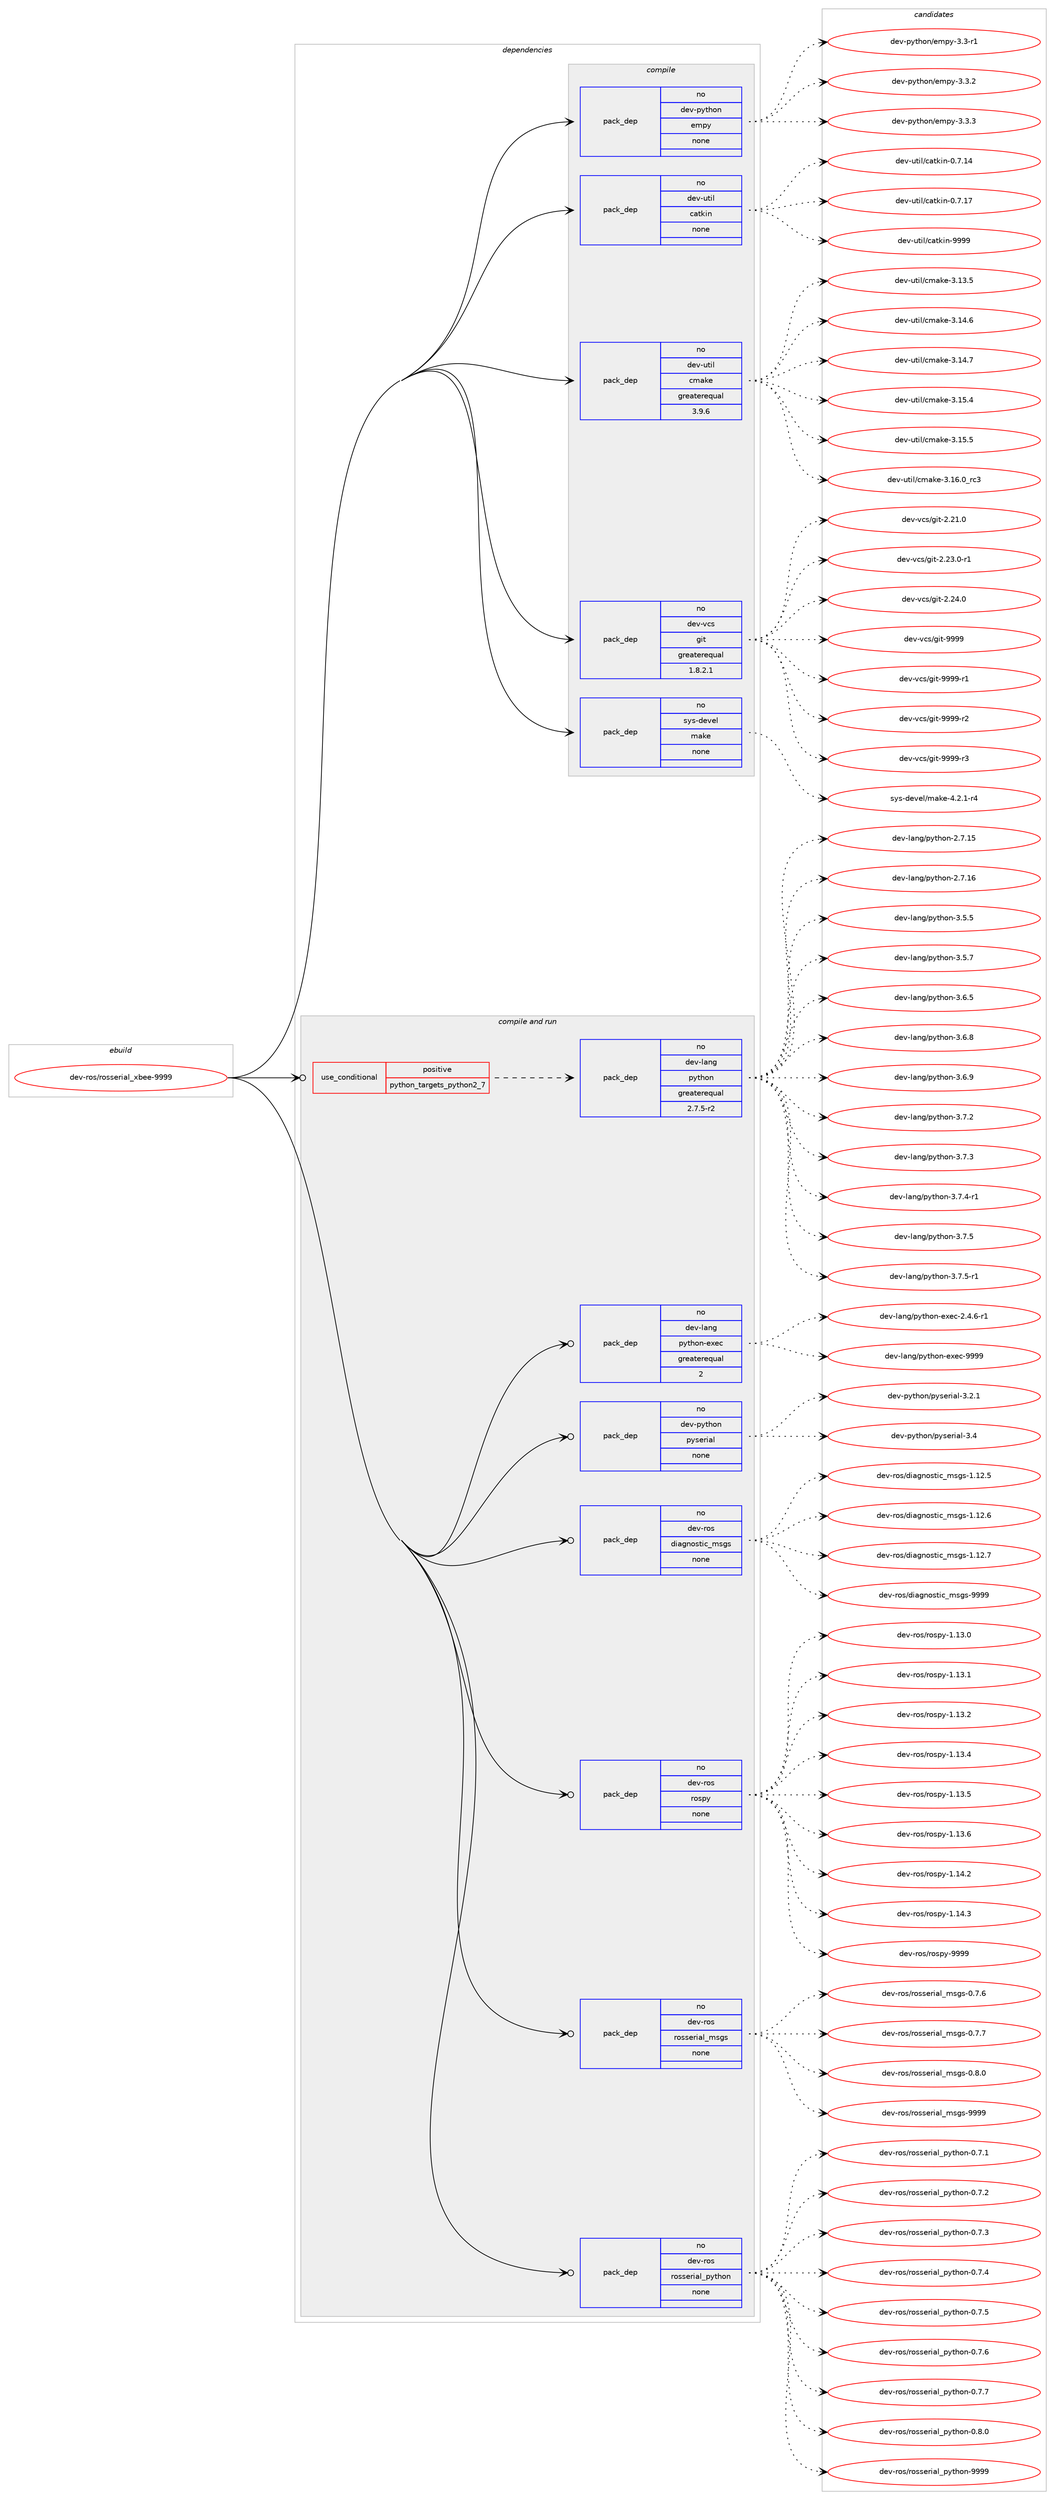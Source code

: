 digraph prolog {

# *************
# Graph options
# *************

newrank=true;
concentrate=true;
compound=true;
graph [rankdir=LR,fontname=Helvetica,fontsize=10,ranksep=1.5];#, ranksep=2.5, nodesep=0.2];
edge  [arrowhead=vee];
node  [fontname=Helvetica,fontsize=10];

# **********
# The ebuild
# **********

subgraph cluster_leftcol {
color=gray;
rank=same;
label=<<i>ebuild</i>>;
id [label="dev-ros/rosserial_xbee-9999", color=red, width=4, href="../dev-ros/rosserial_xbee-9999.svg"];
}

# ****************
# The dependencies
# ****************

subgraph cluster_midcol {
color=gray;
label=<<i>dependencies</i>>;
subgraph cluster_compile {
fillcolor="#eeeeee";
style=filled;
label=<<i>compile</i>>;
subgraph pack497214 {
dependency664250 [label=<<TABLE BORDER="0" CELLBORDER="1" CELLSPACING="0" CELLPADDING="4" WIDTH="220"><TR><TD ROWSPAN="6" CELLPADDING="30">pack_dep</TD></TR><TR><TD WIDTH="110">no</TD></TR><TR><TD>dev-python</TD></TR><TR><TD>empy</TD></TR><TR><TD>none</TD></TR><TR><TD></TD></TR></TABLE>>, shape=none, color=blue];
}
id:e -> dependency664250:w [weight=20,style="solid",arrowhead="vee"];
subgraph pack497215 {
dependency664251 [label=<<TABLE BORDER="0" CELLBORDER="1" CELLSPACING="0" CELLPADDING="4" WIDTH="220"><TR><TD ROWSPAN="6" CELLPADDING="30">pack_dep</TD></TR><TR><TD WIDTH="110">no</TD></TR><TR><TD>dev-util</TD></TR><TR><TD>catkin</TD></TR><TR><TD>none</TD></TR><TR><TD></TD></TR></TABLE>>, shape=none, color=blue];
}
id:e -> dependency664251:w [weight=20,style="solid",arrowhead="vee"];
subgraph pack497216 {
dependency664252 [label=<<TABLE BORDER="0" CELLBORDER="1" CELLSPACING="0" CELLPADDING="4" WIDTH="220"><TR><TD ROWSPAN="6" CELLPADDING="30">pack_dep</TD></TR><TR><TD WIDTH="110">no</TD></TR><TR><TD>dev-util</TD></TR><TR><TD>cmake</TD></TR><TR><TD>greaterequal</TD></TR><TR><TD>3.9.6</TD></TR></TABLE>>, shape=none, color=blue];
}
id:e -> dependency664252:w [weight=20,style="solid",arrowhead="vee"];
subgraph pack497217 {
dependency664253 [label=<<TABLE BORDER="0" CELLBORDER="1" CELLSPACING="0" CELLPADDING="4" WIDTH="220"><TR><TD ROWSPAN="6" CELLPADDING="30">pack_dep</TD></TR><TR><TD WIDTH="110">no</TD></TR><TR><TD>dev-vcs</TD></TR><TR><TD>git</TD></TR><TR><TD>greaterequal</TD></TR><TR><TD>1.8.2.1</TD></TR></TABLE>>, shape=none, color=blue];
}
id:e -> dependency664253:w [weight=20,style="solid",arrowhead="vee"];
subgraph pack497218 {
dependency664254 [label=<<TABLE BORDER="0" CELLBORDER="1" CELLSPACING="0" CELLPADDING="4" WIDTH="220"><TR><TD ROWSPAN="6" CELLPADDING="30">pack_dep</TD></TR><TR><TD WIDTH="110">no</TD></TR><TR><TD>sys-devel</TD></TR><TR><TD>make</TD></TR><TR><TD>none</TD></TR><TR><TD></TD></TR></TABLE>>, shape=none, color=blue];
}
id:e -> dependency664254:w [weight=20,style="solid",arrowhead="vee"];
}
subgraph cluster_compileandrun {
fillcolor="#eeeeee";
style=filled;
label=<<i>compile and run</i>>;
subgraph cond155130 {
dependency664255 [label=<<TABLE BORDER="0" CELLBORDER="1" CELLSPACING="0" CELLPADDING="4"><TR><TD ROWSPAN="3" CELLPADDING="10">use_conditional</TD></TR><TR><TD>positive</TD></TR><TR><TD>python_targets_python2_7</TD></TR></TABLE>>, shape=none, color=red];
subgraph pack497219 {
dependency664256 [label=<<TABLE BORDER="0" CELLBORDER="1" CELLSPACING="0" CELLPADDING="4" WIDTH="220"><TR><TD ROWSPAN="6" CELLPADDING="30">pack_dep</TD></TR><TR><TD WIDTH="110">no</TD></TR><TR><TD>dev-lang</TD></TR><TR><TD>python</TD></TR><TR><TD>greaterequal</TD></TR><TR><TD>2.7.5-r2</TD></TR></TABLE>>, shape=none, color=blue];
}
dependency664255:e -> dependency664256:w [weight=20,style="dashed",arrowhead="vee"];
}
id:e -> dependency664255:w [weight=20,style="solid",arrowhead="odotvee"];
subgraph pack497220 {
dependency664257 [label=<<TABLE BORDER="0" CELLBORDER="1" CELLSPACING="0" CELLPADDING="4" WIDTH="220"><TR><TD ROWSPAN="6" CELLPADDING="30">pack_dep</TD></TR><TR><TD WIDTH="110">no</TD></TR><TR><TD>dev-lang</TD></TR><TR><TD>python-exec</TD></TR><TR><TD>greaterequal</TD></TR><TR><TD>2</TD></TR></TABLE>>, shape=none, color=blue];
}
id:e -> dependency664257:w [weight=20,style="solid",arrowhead="odotvee"];
subgraph pack497221 {
dependency664258 [label=<<TABLE BORDER="0" CELLBORDER="1" CELLSPACING="0" CELLPADDING="4" WIDTH="220"><TR><TD ROWSPAN="6" CELLPADDING="30">pack_dep</TD></TR><TR><TD WIDTH="110">no</TD></TR><TR><TD>dev-python</TD></TR><TR><TD>pyserial</TD></TR><TR><TD>none</TD></TR><TR><TD></TD></TR></TABLE>>, shape=none, color=blue];
}
id:e -> dependency664258:w [weight=20,style="solid",arrowhead="odotvee"];
subgraph pack497222 {
dependency664259 [label=<<TABLE BORDER="0" CELLBORDER="1" CELLSPACING="0" CELLPADDING="4" WIDTH="220"><TR><TD ROWSPAN="6" CELLPADDING="30">pack_dep</TD></TR><TR><TD WIDTH="110">no</TD></TR><TR><TD>dev-ros</TD></TR><TR><TD>diagnostic_msgs</TD></TR><TR><TD>none</TD></TR><TR><TD></TD></TR></TABLE>>, shape=none, color=blue];
}
id:e -> dependency664259:w [weight=20,style="solid",arrowhead="odotvee"];
subgraph pack497223 {
dependency664260 [label=<<TABLE BORDER="0" CELLBORDER="1" CELLSPACING="0" CELLPADDING="4" WIDTH="220"><TR><TD ROWSPAN="6" CELLPADDING="30">pack_dep</TD></TR><TR><TD WIDTH="110">no</TD></TR><TR><TD>dev-ros</TD></TR><TR><TD>rospy</TD></TR><TR><TD>none</TD></TR><TR><TD></TD></TR></TABLE>>, shape=none, color=blue];
}
id:e -> dependency664260:w [weight=20,style="solid",arrowhead="odotvee"];
subgraph pack497224 {
dependency664261 [label=<<TABLE BORDER="0" CELLBORDER="1" CELLSPACING="0" CELLPADDING="4" WIDTH="220"><TR><TD ROWSPAN="6" CELLPADDING="30">pack_dep</TD></TR><TR><TD WIDTH="110">no</TD></TR><TR><TD>dev-ros</TD></TR><TR><TD>rosserial_msgs</TD></TR><TR><TD>none</TD></TR><TR><TD></TD></TR></TABLE>>, shape=none, color=blue];
}
id:e -> dependency664261:w [weight=20,style="solid",arrowhead="odotvee"];
subgraph pack497225 {
dependency664262 [label=<<TABLE BORDER="0" CELLBORDER="1" CELLSPACING="0" CELLPADDING="4" WIDTH="220"><TR><TD ROWSPAN="6" CELLPADDING="30">pack_dep</TD></TR><TR><TD WIDTH="110">no</TD></TR><TR><TD>dev-ros</TD></TR><TR><TD>rosserial_python</TD></TR><TR><TD>none</TD></TR><TR><TD></TD></TR></TABLE>>, shape=none, color=blue];
}
id:e -> dependency664262:w [weight=20,style="solid",arrowhead="odotvee"];
}
subgraph cluster_run {
fillcolor="#eeeeee";
style=filled;
label=<<i>run</i>>;
}
}

# **************
# The candidates
# **************

subgraph cluster_choices {
rank=same;
color=gray;
label=<<i>candidates</i>>;

subgraph choice497214 {
color=black;
nodesep=1;
choice1001011184511212111610411111047101109112121455146514511449 [label="dev-python/empy-3.3-r1", color=red, width=4,href="../dev-python/empy-3.3-r1.svg"];
choice1001011184511212111610411111047101109112121455146514650 [label="dev-python/empy-3.3.2", color=red, width=4,href="../dev-python/empy-3.3.2.svg"];
choice1001011184511212111610411111047101109112121455146514651 [label="dev-python/empy-3.3.3", color=red, width=4,href="../dev-python/empy-3.3.3.svg"];
dependency664250:e -> choice1001011184511212111610411111047101109112121455146514511449:w [style=dotted,weight="100"];
dependency664250:e -> choice1001011184511212111610411111047101109112121455146514650:w [style=dotted,weight="100"];
dependency664250:e -> choice1001011184511212111610411111047101109112121455146514651:w [style=dotted,weight="100"];
}
subgraph choice497215 {
color=black;
nodesep=1;
choice1001011184511711610510847999711610710511045484655464952 [label="dev-util/catkin-0.7.14", color=red, width=4,href="../dev-util/catkin-0.7.14.svg"];
choice1001011184511711610510847999711610710511045484655464955 [label="dev-util/catkin-0.7.17", color=red, width=4,href="../dev-util/catkin-0.7.17.svg"];
choice100101118451171161051084799971161071051104557575757 [label="dev-util/catkin-9999", color=red, width=4,href="../dev-util/catkin-9999.svg"];
dependency664251:e -> choice1001011184511711610510847999711610710511045484655464952:w [style=dotted,weight="100"];
dependency664251:e -> choice1001011184511711610510847999711610710511045484655464955:w [style=dotted,weight="100"];
dependency664251:e -> choice100101118451171161051084799971161071051104557575757:w [style=dotted,weight="100"];
}
subgraph choice497216 {
color=black;
nodesep=1;
choice1001011184511711610510847991099710710145514649514653 [label="dev-util/cmake-3.13.5", color=red, width=4,href="../dev-util/cmake-3.13.5.svg"];
choice1001011184511711610510847991099710710145514649524654 [label="dev-util/cmake-3.14.6", color=red, width=4,href="../dev-util/cmake-3.14.6.svg"];
choice1001011184511711610510847991099710710145514649524655 [label="dev-util/cmake-3.14.7", color=red, width=4,href="../dev-util/cmake-3.14.7.svg"];
choice1001011184511711610510847991099710710145514649534652 [label="dev-util/cmake-3.15.4", color=red, width=4,href="../dev-util/cmake-3.15.4.svg"];
choice1001011184511711610510847991099710710145514649534653 [label="dev-util/cmake-3.15.5", color=red, width=4,href="../dev-util/cmake-3.15.5.svg"];
choice1001011184511711610510847991099710710145514649544648951149951 [label="dev-util/cmake-3.16.0_rc3", color=red, width=4,href="../dev-util/cmake-3.16.0_rc3.svg"];
dependency664252:e -> choice1001011184511711610510847991099710710145514649514653:w [style=dotted,weight="100"];
dependency664252:e -> choice1001011184511711610510847991099710710145514649524654:w [style=dotted,weight="100"];
dependency664252:e -> choice1001011184511711610510847991099710710145514649524655:w [style=dotted,weight="100"];
dependency664252:e -> choice1001011184511711610510847991099710710145514649534652:w [style=dotted,weight="100"];
dependency664252:e -> choice1001011184511711610510847991099710710145514649534653:w [style=dotted,weight="100"];
dependency664252:e -> choice1001011184511711610510847991099710710145514649544648951149951:w [style=dotted,weight="100"];
}
subgraph choice497217 {
color=black;
nodesep=1;
choice10010111845118991154710310511645504650494648 [label="dev-vcs/git-2.21.0", color=red, width=4,href="../dev-vcs/git-2.21.0.svg"];
choice100101118451189911547103105116455046505146484511449 [label="dev-vcs/git-2.23.0-r1", color=red, width=4,href="../dev-vcs/git-2.23.0-r1.svg"];
choice10010111845118991154710310511645504650524648 [label="dev-vcs/git-2.24.0", color=red, width=4,href="../dev-vcs/git-2.24.0.svg"];
choice1001011184511899115471031051164557575757 [label="dev-vcs/git-9999", color=red, width=4,href="../dev-vcs/git-9999.svg"];
choice10010111845118991154710310511645575757574511449 [label="dev-vcs/git-9999-r1", color=red, width=4,href="../dev-vcs/git-9999-r1.svg"];
choice10010111845118991154710310511645575757574511450 [label="dev-vcs/git-9999-r2", color=red, width=4,href="../dev-vcs/git-9999-r2.svg"];
choice10010111845118991154710310511645575757574511451 [label="dev-vcs/git-9999-r3", color=red, width=4,href="../dev-vcs/git-9999-r3.svg"];
dependency664253:e -> choice10010111845118991154710310511645504650494648:w [style=dotted,weight="100"];
dependency664253:e -> choice100101118451189911547103105116455046505146484511449:w [style=dotted,weight="100"];
dependency664253:e -> choice10010111845118991154710310511645504650524648:w [style=dotted,weight="100"];
dependency664253:e -> choice1001011184511899115471031051164557575757:w [style=dotted,weight="100"];
dependency664253:e -> choice10010111845118991154710310511645575757574511449:w [style=dotted,weight="100"];
dependency664253:e -> choice10010111845118991154710310511645575757574511450:w [style=dotted,weight="100"];
dependency664253:e -> choice10010111845118991154710310511645575757574511451:w [style=dotted,weight="100"];
}
subgraph choice497218 {
color=black;
nodesep=1;
choice1151211154510010111810110847109971071014552465046494511452 [label="sys-devel/make-4.2.1-r4", color=red, width=4,href="../sys-devel/make-4.2.1-r4.svg"];
dependency664254:e -> choice1151211154510010111810110847109971071014552465046494511452:w [style=dotted,weight="100"];
}
subgraph choice497219 {
color=black;
nodesep=1;
choice10010111845108971101034711212111610411111045504655464953 [label="dev-lang/python-2.7.15", color=red, width=4,href="../dev-lang/python-2.7.15.svg"];
choice10010111845108971101034711212111610411111045504655464954 [label="dev-lang/python-2.7.16", color=red, width=4,href="../dev-lang/python-2.7.16.svg"];
choice100101118451089711010347112121116104111110455146534653 [label="dev-lang/python-3.5.5", color=red, width=4,href="../dev-lang/python-3.5.5.svg"];
choice100101118451089711010347112121116104111110455146534655 [label="dev-lang/python-3.5.7", color=red, width=4,href="../dev-lang/python-3.5.7.svg"];
choice100101118451089711010347112121116104111110455146544653 [label="dev-lang/python-3.6.5", color=red, width=4,href="../dev-lang/python-3.6.5.svg"];
choice100101118451089711010347112121116104111110455146544656 [label="dev-lang/python-3.6.8", color=red, width=4,href="../dev-lang/python-3.6.8.svg"];
choice100101118451089711010347112121116104111110455146544657 [label="dev-lang/python-3.6.9", color=red, width=4,href="../dev-lang/python-3.6.9.svg"];
choice100101118451089711010347112121116104111110455146554650 [label="dev-lang/python-3.7.2", color=red, width=4,href="../dev-lang/python-3.7.2.svg"];
choice100101118451089711010347112121116104111110455146554651 [label="dev-lang/python-3.7.3", color=red, width=4,href="../dev-lang/python-3.7.3.svg"];
choice1001011184510897110103471121211161041111104551465546524511449 [label="dev-lang/python-3.7.4-r1", color=red, width=4,href="../dev-lang/python-3.7.4-r1.svg"];
choice100101118451089711010347112121116104111110455146554653 [label="dev-lang/python-3.7.5", color=red, width=4,href="../dev-lang/python-3.7.5.svg"];
choice1001011184510897110103471121211161041111104551465546534511449 [label="dev-lang/python-3.7.5-r1", color=red, width=4,href="../dev-lang/python-3.7.5-r1.svg"];
dependency664256:e -> choice10010111845108971101034711212111610411111045504655464953:w [style=dotted,weight="100"];
dependency664256:e -> choice10010111845108971101034711212111610411111045504655464954:w [style=dotted,weight="100"];
dependency664256:e -> choice100101118451089711010347112121116104111110455146534653:w [style=dotted,weight="100"];
dependency664256:e -> choice100101118451089711010347112121116104111110455146534655:w [style=dotted,weight="100"];
dependency664256:e -> choice100101118451089711010347112121116104111110455146544653:w [style=dotted,weight="100"];
dependency664256:e -> choice100101118451089711010347112121116104111110455146544656:w [style=dotted,weight="100"];
dependency664256:e -> choice100101118451089711010347112121116104111110455146544657:w [style=dotted,weight="100"];
dependency664256:e -> choice100101118451089711010347112121116104111110455146554650:w [style=dotted,weight="100"];
dependency664256:e -> choice100101118451089711010347112121116104111110455146554651:w [style=dotted,weight="100"];
dependency664256:e -> choice1001011184510897110103471121211161041111104551465546524511449:w [style=dotted,weight="100"];
dependency664256:e -> choice100101118451089711010347112121116104111110455146554653:w [style=dotted,weight="100"];
dependency664256:e -> choice1001011184510897110103471121211161041111104551465546534511449:w [style=dotted,weight="100"];
}
subgraph choice497220 {
color=black;
nodesep=1;
choice10010111845108971101034711212111610411111045101120101994550465246544511449 [label="dev-lang/python-exec-2.4.6-r1", color=red, width=4,href="../dev-lang/python-exec-2.4.6-r1.svg"];
choice10010111845108971101034711212111610411111045101120101994557575757 [label="dev-lang/python-exec-9999", color=red, width=4,href="../dev-lang/python-exec-9999.svg"];
dependency664257:e -> choice10010111845108971101034711212111610411111045101120101994550465246544511449:w [style=dotted,weight="100"];
dependency664257:e -> choice10010111845108971101034711212111610411111045101120101994557575757:w [style=dotted,weight="100"];
}
subgraph choice497221 {
color=black;
nodesep=1;
choice100101118451121211161041111104711212111510111410597108455146504649 [label="dev-python/pyserial-3.2.1", color=red, width=4,href="../dev-python/pyserial-3.2.1.svg"];
choice10010111845112121116104111110471121211151011141059710845514652 [label="dev-python/pyserial-3.4", color=red, width=4,href="../dev-python/pyserial-3.4.svg"];
dependency664258:e -> choice100101118451121211161041111104711212111510111410597108455146504649:w [style=dotted,weight="100"];
dependency664258:e -> choice10010111845112121116104111110471121211151011141059710845514652:w [style=dotted,weight="100"];
}
subgraph choice497222 {
color=black;
nodesep=1;
choice100101118451141111154710010597103110111115116105999510911510311545494649504653 [label="dev-ros/diagnostic_msgs-1.12.5", color=red, width=4,href="../dev-ros/diagnostic_msgs-1.12.5.svg"];
choice100101118451141111154710010597103110111115116105999510911510311545494649504654 [label="dev-ros/diagnostic_msgs-1.12.6", color=red, width=4,href="../dev-ros/diagnostic_msgs-1.12.6.svg"];
choice100101118451141111154710010597103110111115116105999510911510311545494649504655 [label="dev-ros/diagnostic_msgs-1.12.7", color=red, width=4,href="../dev-ros/diagnostic_msgs-1.12.7.svg"];
choice10010111845114111115471001059710311011111511610599951091151031154557575757 [label="dev-ros/diagnostic_msgs-9999", color=red, width=4,href="../dev-ros/diagnostic_msgs-9999.svg"];
dependency664259:e -> choice100101118451141111154710010597103110111115116105999510911510311545494649504653:w [style=dotted,weight="100"];
dependency664259:e -> choice100101118451141111154710010597103110111115116105999510911510311545494649504654:w [style=dotted,weight="100"];
dependency664259:e -> choice100101118451141111154710010597103110111115116105999510911510311545494649504655:w [style=dotted,weight="100"];
dependency664259:e -> choice10010111845114111115471001059710311011111511610599951091151031154557575757:w [style=dotted,weight="100"];
}
subgraph choice497223 {
color=black;
nodesep=1;
choice100101118451141111154711411111511212145494649514648 [label="dev-ros/rospy-1.13.0", color=red, width=4,href="../dev-ros/rospy-1.13.0.svg"];
choice100101118451141111154711411111511212145494649514649 [label="dev-ros/rospy-1.13.1", color=red, width=4,href="../dev-ros/rospy-1.13.1.svg"];
choice100101118451141111154711411111511212145494649514650 [label="dev-ros/rospy-1.13.2", color=red, width=4,href="../dev-ros/rospy-1.13.2.svg"];
choice100101118451141111154711411111511212145494649514652 [label="dev-ros/rospy-1.13.4", color=red, width=4,href="../dev-ros/rospy-1.13.4.svg"];
choice100101118451141111154711411111511212145494649514653 [label="dev-ros/rospy-1.13.5", color=red, width=4,href="../dev-ros/rospy-1.13.5.svg"];
choice100101118451141111154711411111511212145494649514654 [label="dev-ros/rospy-1.13.6", color=red, width=4,href="../dev-ros/rospy-1.13.6.svg"];
choice100101118451141111154711411111511212145494649524650 [label="dev-ros/rospy-1.14.2", color=red, width=4,href="../dev-ros/rospy-1.14.2.svg"];
choice100101118451141111154711411111511212145494649524651 [label="dev-ros/rospy-1.14.3", color=red, width=4,href="../dev-ros/rospy-1.14.3.svg"];
choice10010111845114111115471141111151121214557575757 [label="dev-ros/rospy-9999", color=red, width=4,href="../dev-ros/rospy-9999.svg"];
dependency664260:e -> choice100101118451141111154711411111511212145494649514648:w [style=dotted,weight="100"];
dependency664260:e -> choice100101118451141111154711411111511212145494649514649:w [style=dotted,weight="100"];
dependency664260:e -> choice100101118451141111154711411111511212145494649514650:w [style=dotted,weight="100"];
dependency664260:e -> choice100101118451141111154711411111511212145494649514652:w [style=dotted,weight="100"];
dependency664260:e -> choice100101118451141111154711411111511212145494649514653:w [style=dotted,weight="100"];
dependency664260:e -> choice100101118451141111154711411111511212145494649514654:w [style=dotted,weight="100"];
dependency664260:e -> choice100101118451141111154711411111511212145494649524650:w [style=dotted,weight="100"];
dependency664260:e -> choice100101118451141111154711411111511212145494649524651:w [style=dotted,weight="100"];
dependency664260:e -> choice10010111845114111115471141111151121214557575757:w [style=dotted,weight="100"];
}
subgraph choice497224 {
color=black;
nodesep=1;
choice10010111845114111115471141111151151011141059710895109115103115454846554654 [label="dev-ros/rosserial_msgs-0.7.6", color=red, width=4,href="../dev-ros/rosserial_msgs-0.7.6.svg"];
choice10010111845114111115471141111151151011141059710895109115103115454846554655 [label="dev-ros/rosserial_msgs-0.7.7", color=red, width=4,href="../dev-ros/rosserial_msgs-0.7.7.svg"];
choice10010111845114111115471141111151151011141059710895109115103115454846564648 [label="dev-ros/rosserial_msgs-0.8.0", color=red, width=4,href="../dev-ros/rosserial_msgs-0.8.0.svg"];
choice100101118451141111154711411111511510111410597108951091151031154557575757 [label="dev-ros/rosserial_msgs-9999", color=red, width=4,href="../dev-ros/rosserial_msgs-9999.svg"];
dependency664261:e -> choice10010111845114111115471141111151151011141059710895109115103115454846554654:w [style=dotted,weight="100"];
dependency664261:e -> choice10010111845114111115471141111151151011141059710895109115103115454846554655:w [style=dotted,weight="100"];
dependency664261:e -> choice10010111845114111115471141111151151011141059710895109115103115454846564648:w [style=dotted,weight="100"];
dependency664261:e -> choice100101118451141111154711411111511510111410597108951091151031154557575757:w [style=dotted,weight="100"];
}
subgraph choice497225 {
color=black;
nodesep=1;
choice10010111845114111115471141111151151011141059710895112121116104111110454846554649 [label="dev-ros/rosserial_python-0.7.1", color=red, width=4,href="../dev-ros/rosserial_python-0.7.1.svg"];
choice10010111845114111115471141111151151011141059710895112121116104111110454846554650 [label="dev-ros/rosserial_python-0.7.2", color=red, width=4,href="../dev-ros/rosserial_python-0.7.2.svg"];
choice10010111845114111115471141111151151011141059710895112121116104111110454846554651 [label="dev-ros/rosserial_python-0.7.3", color=red, width=4,href="../dev-ros/rosserial_python-0.7.3.svg"];
choice10010111845114111115471141111151151011141059710895112121116104111110454846554652 [label="dev-ros/rosserial_python-0.7.4", color=red, width=4,href="../dev-ros/rosserial_python-0.7.4.svg"];
choice10010111845114111115471141111151151011141059710895112121116104111110454846554653 [label="dev-ros/rosserial_python-0.7.5", color=red, width=4,href="../dev-ros/rosserial_python-0.7.5.svg"];
choice10010111845114111115471141111151151011141059710895112121116104111110454846554654 [label="dev-ros/rosserial_python-0.7.6", color=red, width=4,href="../dev-ros/rosserial_python-0.7.6.svg"];
choice10010111845114111115471141111151151011141059710895112121116104111110454846554655 [label="dev-ros/rosserial_python-0.7.7", color=red, width=4,href="../dev-ros/rosserial_python-0.7.7.svg"];
choice10010111845114111115471141111151151011141059710895112121116104111110454846564648 [label="dev-ros/rosserial_python-0.8.0", color=red, width=4,href="../dev-ros/rosserial_python-0.8.0.svg"];
choice100101118451141111154711411111511510111410597108951121211161041111104557575757 [label="dev-ros/rosserial_python-9999", color=red, width=4,href="../dev-ros/rosserial_python-9999.svg"];
dependency664262:e -> choice10010111845114111115471141111151151011141059710895112121116104111110454846554649:w [style=dotted,weight="100"];
dependency664262:e -> choice10010111845114111115471141111151151011141059710895112121116104111110454846554650:w [style=dotted,weight="100"];
dependency664262:e -> choice10010111845114111115471141111151151011141059710895112121116104111110454846554651:w [style=dotted,weight="100"];
dependency664262:e -> choice10010111845114111115471141111151151011141059710895112121116104111110454846554652:w [style=dotted,weight="100"];
dependency664262:e -> choice10010111845114111115471141111151151011141059710895112121116104111110454846554653:w [style=dotted,weight="100"];
dependency664262:e -> choice10010111845114111115471141111151151011141059710895112121116104111110454846554654:w [style=dotted,weight="100"];
dependency664262:e -> choice10010111845114111115471141111151151011141059710895112121116104111110454846554655:w [style=dotted,weight="100"];
dependency664262:e -> choice10010111845114111115471141111151151011141059710895112121116104111110454846564648:w [style=dotted,weight="100"];
dependency664262:e -> choice100101118451141111154711411111511510111410597108951121211161041111104557575757:w [style=dotted,weight="100"];
}
}

}
